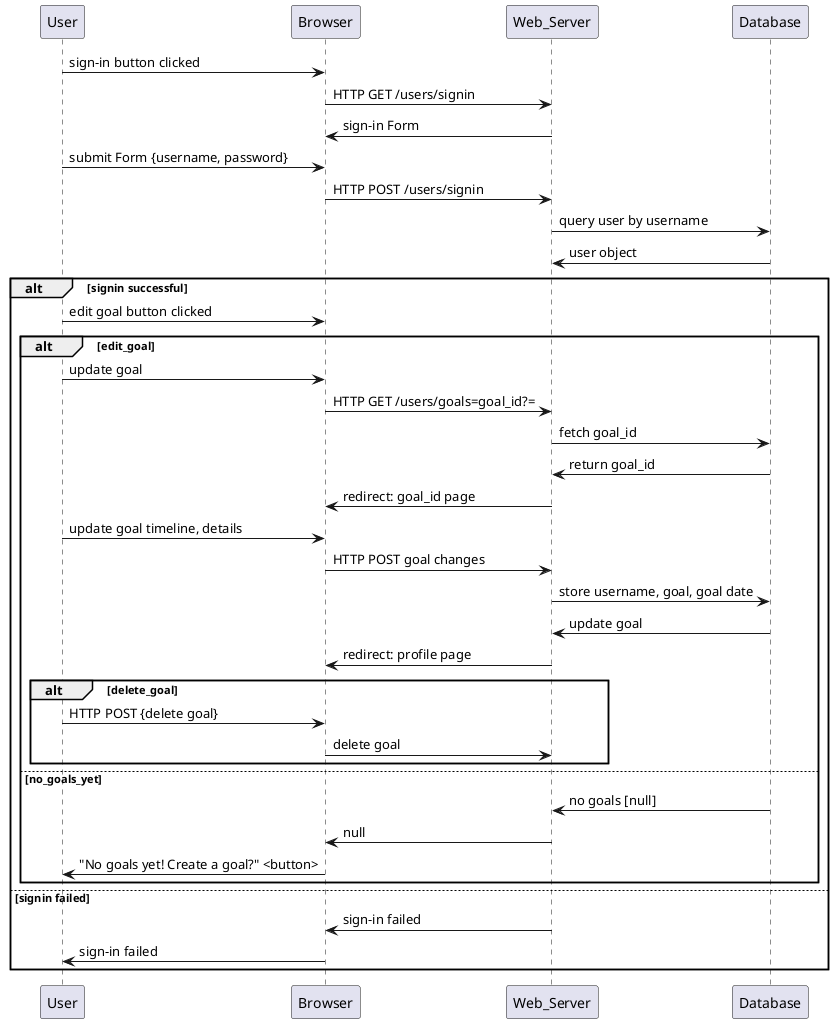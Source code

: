 @startuml Edit Goal Sequence Diagram
participant User
participant Browser
participant Web_Server
participant Database

User -> Browser: sign-in button clicked
Browser -> Web_Server: HTTP GET /users/signin
Web_Server -> Browser: sign-in Form
User -> Browser: submit Form {username, password}
Browser -> Web_Server: HTTP POST /users/signin
Web_Server -> Database: query user by username
Database -> Web_Server: user object

alt signin successful
    User -> Browser: edit goal button clicked
    alt edit_goal
        User -> Browser: update goal
            Browser -> Web_Server: HTTP GET /users/goals=goal_id?=
            Web_Server -> Database: fetch goal_id
            Database -> Web_Server: return goal_id
            Web_Server -> Browser: redirect: goal_id page
            User -> Browser: update goal timeline, details
            Browser -> Web_Server: HTTP POST goal changes
            Web_Server -> Database: store username, goal, goal date
            Database -> Web_Server: update goal
            Web_Server -> Browser: redirect: profile page
        alt delete_goal
            User -> Browser: HTTP POST {delete goal}
            Browser -> Web_Server: delete goal
        end
    else no_goals_yet
        Database -> Web_Server: no goals [null]
        Web_Server -> Browser: null
        Browser -> User: "No goals yet! Create a goal?" <button>
    end
else signin failed
     Web_Server -> Browser: sign-in failed
    Browser -> User: sign-in failed
end
@enduml